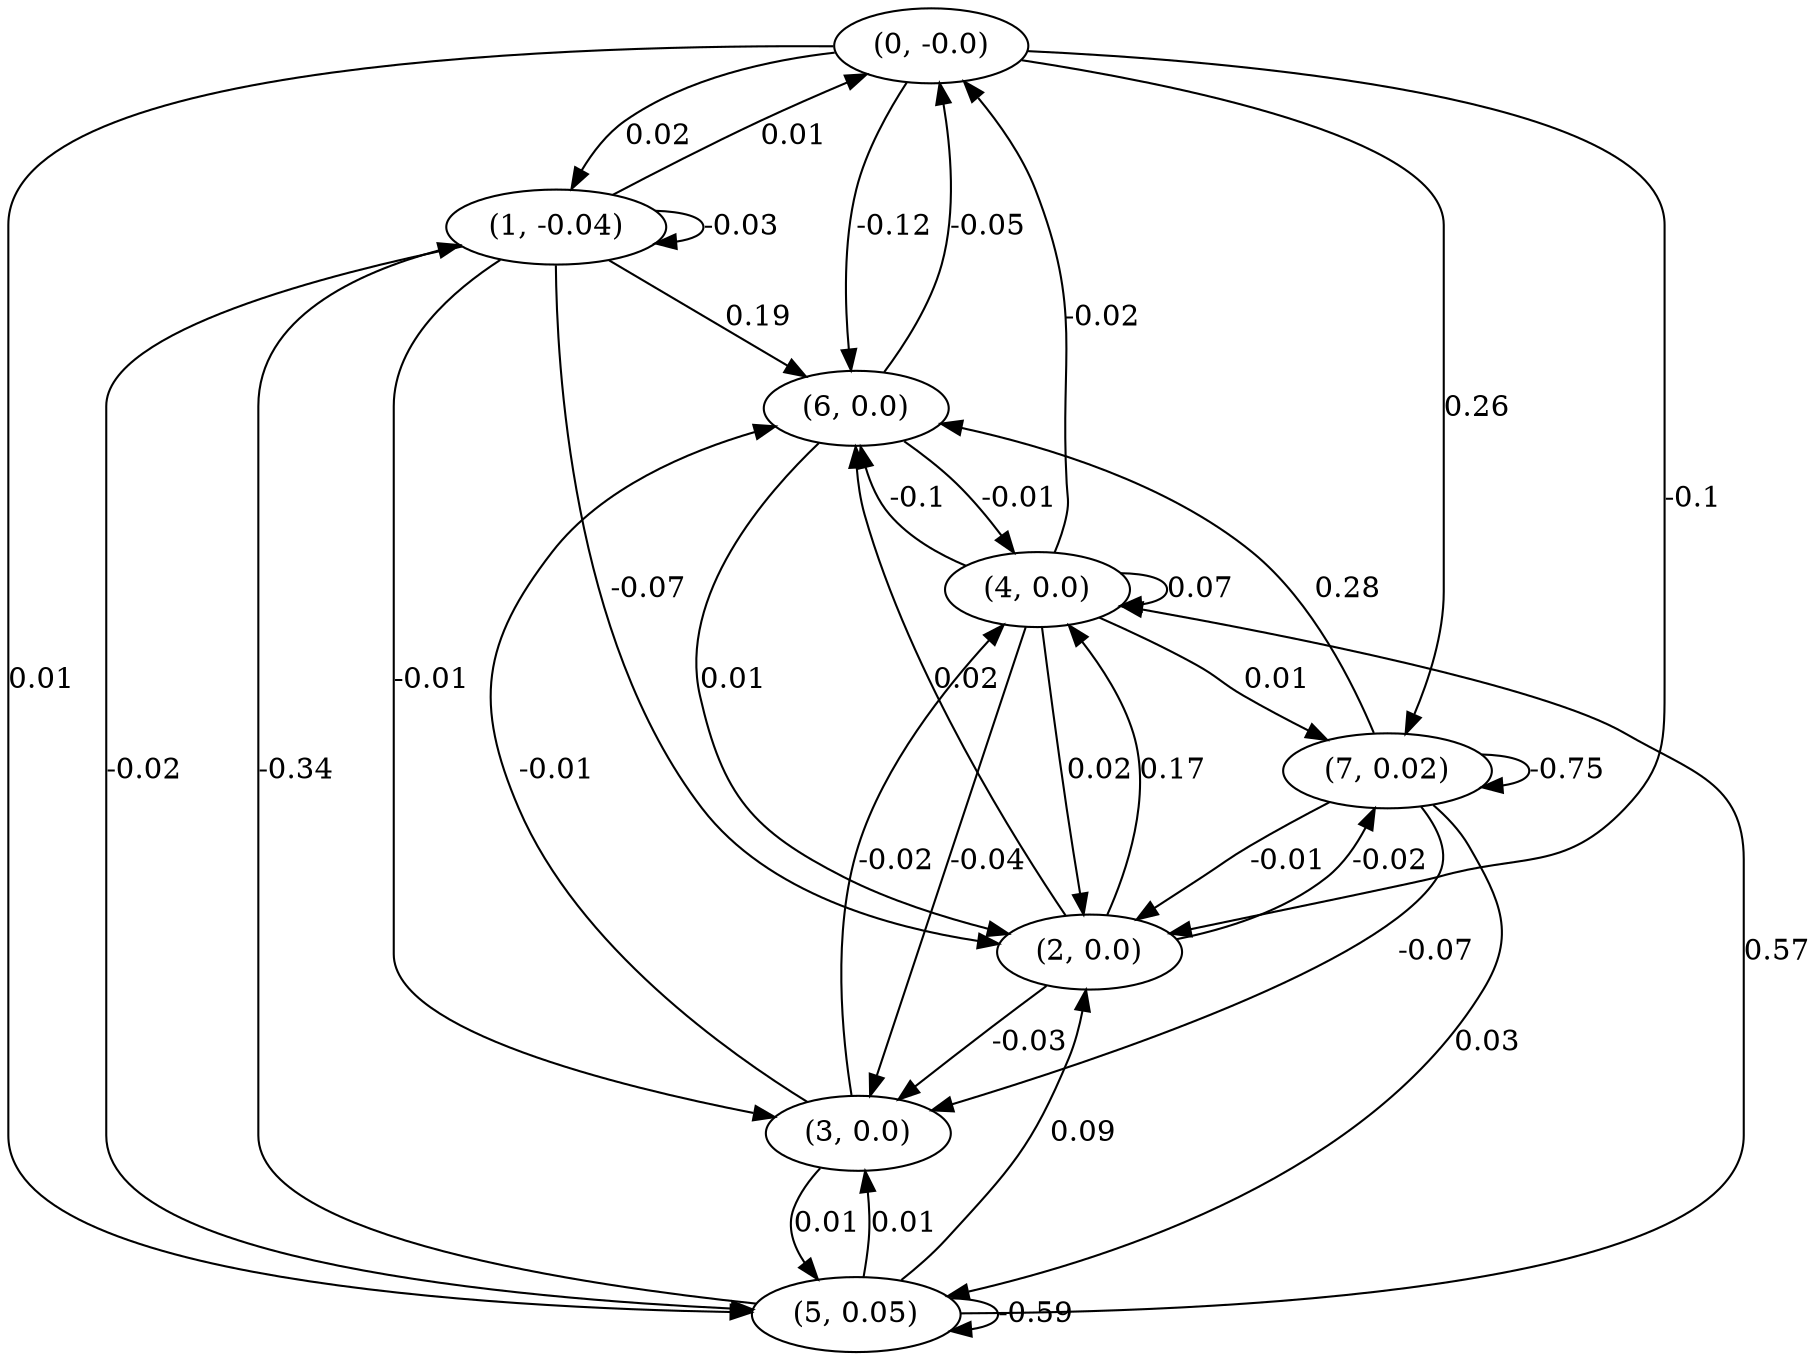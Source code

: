 digraph {
    0 [ label = "(0, -0.0)" ]
    1 [ label = "(1, -0.04)" ]
    2 [ label = "(2, 0.0)" ]
    3 [ label = "(3, 0.0)" ]
    4 [ label = "(4, 0.0)" ]
    5 [ label = "(5, 0.05)" ]
    6 [ label = "(6, 0.0)" ]
    7 [ label = "(7, 0.02)" ]
    1 -> 1 [ label = "-0.03" ]
    4 -> 4 [ label = "0.07" ]
    5 -> 5 [ label = "-0.59" ]
    7 -> 7 [ label = "-0.75" ]
    1 -> 0 [ label = "0.01" ]
    4 -> 0 [ label = "-0.02" ]
    6 -> 0 [ label = "-0.05" ]
    0 -> 1 [ label = "0.02" ]
    5 -> 1 [ label = "-0.34" ]
    0 -> 2 [ label = "-0.1" ]
    1 -> 2 [ label = "-0.07" ]
    4 -> 2 [ label = "0.02" ]
    5 -> 2 [ label = "0.09" ]
    6 -> 2 [ label = "0.01" ]
    7 -> 2 [ label = "-0.01" ]
    1 -> 3 [ label = "-0.01" ]
    2 -> 3 [ label = "-0.03" ]
    4 -> 3 [ label = "-0.04" ]
    5 -> 3 [ label = "0.01" ]
    7 -> 3 [ label = "-0.07" ]
    2 -> 4 [ label = "0.17" ]
    3 -> 4 [ label = "-0.02" ]
    5 -> 4 [ label = "0.57" ]
    6 -> 4 [ label = "-0.01" ]
    0 -> 5 [ label = "0.01" ]
    1 -> 5 [ label = "-0.02" ]
    3 -> 5 [ label = "0.01" ]
    7 -> 5 [ label = "0.03" ]
    0 -> 6 [ label = "-0.12" ]
    1 -> 6 [ label = "0.19" ]
    2 -> 6 [ label = "0.02" ]
    3 -> 6 [ label = "-0.01" ]
    4 -> 6 [ label = "-0.1" ]
    7 -> 6 [ label = "0.28" ]
    0 -> 7 [ label = "0.26" ]
    2 -> 7 [ label = "-0.02" ]
    4 -> 7 [ label = "0.01" ]
}

